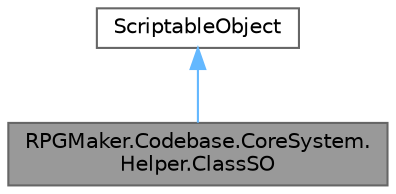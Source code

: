 digraph "RPGMaker.Codebase.CoreSystem.Helper.ClassSO"
{
 // LATEX_PDF_SIZE
  bgcolor="transparent";
  edge [fontname=Helvetica,fontsize=10,labelfontname=Helvetica,labelfontsize=10];
  node [fontname=Helvetica,fontsize=10,shape=box,height=0.2,width=0.4];
  Node1 [id="Node000001",label="RPGMaker.Codebase.CoreSystem.\lHelper.ClassSO",height=0.2,width=0.4,color="gray40", fillcolor="grey60", style="filled", fontcolor="black",tooltip="クラス・スクリプタブル・オブジェクト"];
  Node2 -> Node1 [id="edge1_Node000001_Node000002",dir="back",color="steelblue1",style="solid",tooltip=" "];
  Node2 [id="Node000002",label="ScriptableObject",height=0.2,width=0.4,color="gray40", fillcolor="white", style="filled",tooltip=" "];
}
